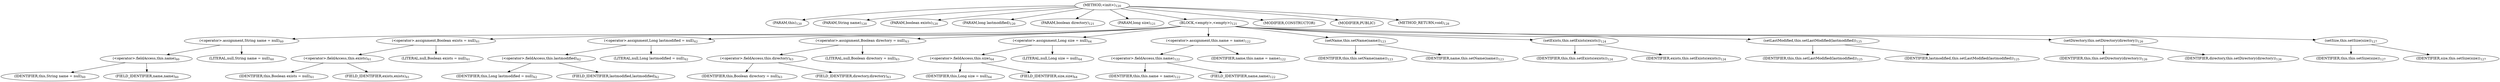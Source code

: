 digraph "&lt;init&gt;" {  
"221" [label = <(METHOD,&lt;init&gt;)<SUB>120</SUB>> ]
"10" [label = <(PARAM,this)<SUB>120</SUB>> ]
"222" [label = <(PARAM,String name)<SUB>120</SUB>> ]
"223" [label = <(PARAM,boolean exists)<SUB>120</SUB>> ]
"224" [label = <(PARAM,long lastmodified)<SUB>120</SUB>> ]
"225" [label = <(PARAM,boolean directory)<SUB>121</SUB>> ]
"226" [label = <(PARAM,long size)<SUB>121</SUB>> ]
"227" [label = <(BLOCK,&lt;empty&gt;,&lt;empty&gt;)<SUB>121</SUB>> ]
"228" [label = <(&lt;operator&gt;.assignment,String name = null)<SUB>60</SUB>> ]
"229" [label = <(&lt;operator&gt;.fieldAccess,this.name)<SUB>60</SUB>> ]
"230" [label = <(IDENTIFIER,this,String name = null)<SUB>60</SUB>> ]
"231" [label = <(FIELD_IDENTIFIER,name,name)<SUB>60</SUB>> ]
"232" [label = <(LITERAL,null,String name = null)<SUB>60</SUB>> ]
"233" [label = <(&lt;operator&gt;.assignment,Boolean exists = null)<SUB>61</SUB>> ]
"234" [label = <(&lt;operator&gt;.fieldAccess,this.exists)<SUB>61</SUB>> ]
"235" [label = <(IDENTIFIER,this,Boolean exists = null)<SUB>61</SUB>> ]
"236" [label = <(FIELD_IDENTIFIER,exists,exists)<SUB>61</SUB>> ]
"237" [label = <(LITERAL,null,Boolean exists = null)<SUB>61</SUB>> ]
"238" [label = <(&lt;operator&gt;.assignment,Long lastmodified = null)<SUB>62</SUB>> ]
"239" [label = <(&lt;operator&gt;.fieldAccess,this.lastmodified)<SUB>62</SUB>> ]
"240" [label = <(IDENTIFIER,this,Long lastmodified = null)<SUB>62</SUB>> ]
"241" [label = <(FIELD_IDENTIFIER,lastmodified,lastmodified)<SUB>62</SUB>> ]
"242" [label = <(LITERAL,null,Long lastmodified = null)<SUB>62</SUB>> ]
"243" [label = <(&lt;operator&gt;.assignment,Boolean directory = null)<SUB>63</SUB>> ]
"244" [label = <(&lt;operator&gt;.fieldAccess,this.directory)<SUB>63</SUB>> ]
"245" [label = <(IDENTIFIER,this,Boolean directory = null)<SUB>63</SUB>> ]
"246" [label = <(FIELD_IDENTIFIER,directory,directory)<SUB>63</SUB>> ]
"247" [label = <(LITERAL,null,Boolean directory = null)<SUB>63</SUB>> ]
"248" [label = <(&lt;operator&gt;.assignment,Long size = null)<SUB>64</SUB>> ]
"249" [label = <(&lt;operator&gt;.fieldAccess,this.size)<SUB>64</SUB>> ]
"250" [label = <(IDENTIFIER,this,Long size = null)<SUB>64</SUB>> ]
"251" [label = <(FIELD_IDENTIFIER,size,size)<SUB>64</SUB>> ]
"252" [label = <(LITERAL,null,Long size = null)<SUB>64</SUB>> ]
"253" [label = <(&lt;operator&gt;.assignment,this.name = name)<SUB>122</SUB>> ]
"254" [label = <(&lt;operator&gt;.fieldAccess,this.name)<SUB>122</SUB>> ]
"9" [label = <(IDENTIFIER,this,this.name = name)<SUB>122</SUB>> ]
"255" [label = <(FIELD_IDENTIFIER,name,name)<SUB>122</SUB>> ]
"256" [label = <(IDENTIFIER,name,this.name = name)<SUB>122</SUB>> ]
"257" [label = <(setName,this.setName(name))<SUB>123</SUB>> ]
"11" [label = <(IDENTIFIER,this,this.setName(name))<SUB>123</SUB>> ]
"258" [label = <(IDENTIFIER,name,this.setName(name))<SUB>123</SUB>> ]
"259" [label = <(setExists,this.setExists(exists))<SUB>124</SUB>> ]
"12" [label = <(IDENTIFIER,this,this.setExists(exists))<SUB>124</SUB>> ]
"260" [label = <(IDENTIFIER,exists,this.setExists(exists))<SUB>124</SUB>> ]
"261" [label = <(setLastModified,this.setLastModified(lastmodified))<SUB>125</SUB>> ]
"13" [label = <(IDENTIFIER,this,this.setLastModified(lastmodified))<SUB>125</SUB>> ]
"262" [label = <(IDENTIFIER,lastmodified,this.setLastModified(lastmodified))<SUB>125</SUB>> ]
"263" [label = <(setDirectory,this.setDirectory(directory))<SUB>126</SUB>> ]
"14" [label = <(IDENTIFIER,this,this.setDirectory(directory))<SUB>126</SUB>> ]
"264" [label = <(IDENTIFIER,directory,this.setDirectory(directory))<SUB>126</SUB>> ]
"265" [label = <(setSize,this.setSize(size))<SUB>127</SUB>> ]
"15" [label = <(IDENTIFIER,this,this.setSize(size))<SUB>127</SUB>> ]
"266" [label = <(IDENTIFIER,size,this.setSize(size))<SUB>127</SUB>> ]
"267" [label = <(MODIFIER,CONSTRUCTOR)> ]
"268" [label = <(MODIFIER,PUBLIC)> ]
"269" [label = <(METHOD_RETURN,void)<SUB>128</SUB>> ]
  "221" -> "10" 
  "221" -> "222" 
  "221" -> "223" 
  "221" -> "224" 
  "221" -> "225" 
  "221" -> "226" 
  "221" -> "227" 
  "221" -> "267" 
  "221" -> "268" 
  "221" -> "269" 
  "227" -> "228" 
  "227" -> "233" 
  "227" -> "238" 
  "227" -> "243" 
  "227" -> "248" 
  "227" -> "253" 
  "227" -> "257" 
  "227" -> "259" 
  "227" -> "261" 
  "227" -> "263" 
  "227" -> "265" 
  "228" -> "229" 
  "228" -> "232" 
  "229" -> "230" 
  "229" -> "231" 
  "233" -> "234" 
  "233" -> "237" 
  "234" -> "235" 
  "234" -> "236" 
  "238" -> "239" 
  "238" -> "242" 
  "239" -> "240" 
  "239" -> "241" 
  "243" -> "244" 
  "243" -> "247" 
  "244" -> "245" 
  "244" -> "246" 
  "248" -> "249" 
  "248" -> "252" 
  "249" -> "250" 
  "249" -> "251" 
  "253" -> "254" 
  "253" -> "256" 
  "254" -> "9" 
  "254" -> "255" 
  "257" -> "11" 
  "257" -> "258" 
  "259" -> "12" 
  "259" -> "260" 
  "261" -> "13" 
  "261" -> "262" 
  "263" -> "14" 
  "263" -> "264" 
  "265" -> "15" 
  "265" -> "266" 
}
